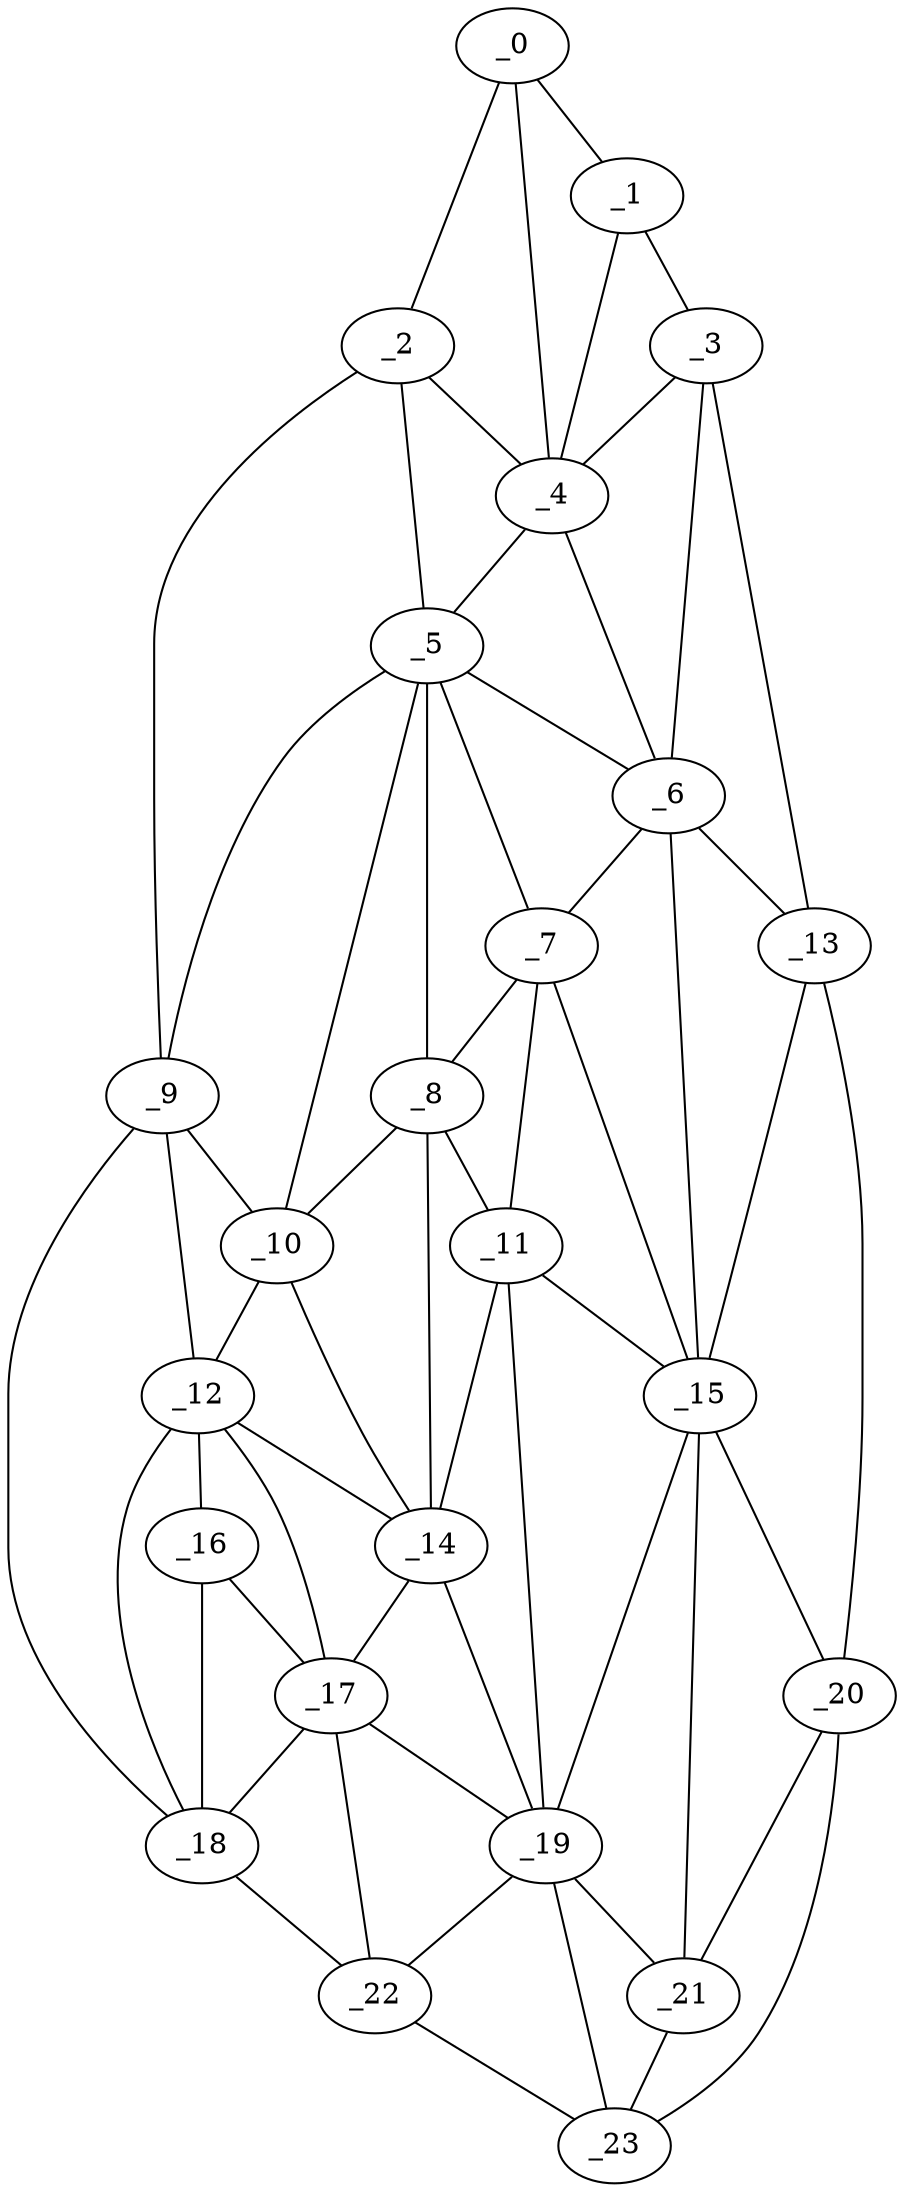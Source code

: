 graph "obj57__225.gxl" {
	_0	 [x=9,
		y=53];
	_1	 [x=9,
		y=73];
	_0 -- _1	 [valence=1];
	_2	 [x=19,
		y=45];
	_0 -- _2	 [valence=1];
	_4	 [x=29,
		y=60];
	_0 -- _4	 [valence=2];
	_3	 [x=28,
		y=85];
	_1 -- _3	 [valence=1];
	_1 -- _4	 [valence=2];
	_2 -- _4	 [valence=2];
	_5	 [x=45,
		y=34];
	_2 -- _5	 [valence=2];
	_9	 [x=82,
		y=18];
	_2 -- _9	 [valence=1];
	_3 -- _4	 [valence=1];
	_6	 [x=61,
		y=58];
	_3 -- _6	 [valence=1];
	_13	 [x=92,
		y=110];
	_3 -- _13	 [valence=1];
	_4 -- _5	 [valence=2];
	_4 -- _6	 [valence=1];
	_5 -- _6	 [valence=2];
	_7	 [x=65,
		y=56];
	_5 -- _7	 [valence=1];
	_8	 [x=78,
		y=45];
	_5 -- _8	 [valence=2];
	_5 -- _9	 [valence=2];
	_10	 [x=84,
		y=31];
	_5 -- _10	 [valence=2];
	_6 -- _7	 [valence=2];
	_6 -- _13	 [valence=2];
	_15	 [x=95,
		y=67];
	_6 -- _15	 [valence=2];
	_7 -- _8	 [valence=2];
	_11	 [x=91,
		y=55];
	_7 -- _11	 [valence=2];
	_7 -- _15	 [valence=2];
	_8 -- _10	 [valence=1];
	_8 -- _11	 [valence=2];
	_14	 [x=94,
		y=40];
	_8 -- _14	 [valence=2];
	_9 -- _10	 [valence=1];
	_12	 [x=92,
		y=23];
	_9 -- _12	 [valence=1];
	_18	 [x=106,
		y=15];
	_9 -- _18	 [valence=1];
	_10 -- _12	 [valence=1];
	_10 -- _14	 [valence=2];
	_11 -- _14	 [valence=1];
	_11 -- _15	 [valence=2];
	_19	 [x=111,
		y=44];
	_11 -- _19	 [valence=2];
	_12 -- _14	 [valence=2];
	_16	 [x=100,
		y=22];
	_12 -- _16	 [valence=2];
	_17	 [x=105,
		y=33];
	_12 -- _17	 [valence=1];
	_12 -- _18	 [valence=1];
	_13 -- _15	 [valence=1];
	_20	 [x=118,
		y=98];
	_13 -- _20	 [valence=1];
	_14 -- _17	 [valence=1];
	_14 -- _19	 [valence=2];
	_15 -- _19	 [valence=2];
	_15 -- _20	 [valence=2];
	_21	 [x=119,
		y=61];
	_15 -- _21	 [valence=2];
	_16 -- _17	 [valence=1];
	_16 -- _18	 [valence=2];
	_17 -- _18	 [valence=2];
	_17 -- _19	 [valence=2];
	_22	 [x=125,
		y=47];
	_17 -- _22	 [valence=1];
	_18 -- _22	 [valence=1];
	_19 -- _21	 [valence=1];
	_19 -- _22	 [valence=2];
	_23	 [x=125,
		y=54];
	_19 -- _23	 [valence=2];
	_20 -- _21	 [valence=1];
	_20 -- _23	 [valence=1];
	_21 -- _23	 [valence=2];
	_22 -- _23	 [valence=1];
}
